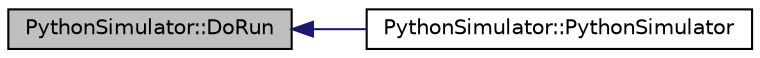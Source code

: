 digraph "PythonSimulator::DoRun"
{
  edge [fontname="Helvetica",fontsize="10",labelfontname="Helvetica",labelfontsize="10"];
  node [fontname="Helvetica",fontsize="10",shape=record];
  rankdir="LR";
  Node1 [label="PythonSimulator::DoRun",height=0.2,width=0.4,color="black", fillcolor="grey75", style="filled", fontcolor="black"];
  Node1 -> Node2 [dir="back",color="midnightblue",fontsize="10",style="solid"];
  Node2 [label="PythonSimulator::PythonSimulator",height=0.2,width=0.4,color="black", fillcolor="white", style="filled",URL="$d7/d8a/classPythonSimulator.html#a7c04e338051fbb19d4da8848c743761b"];
}
